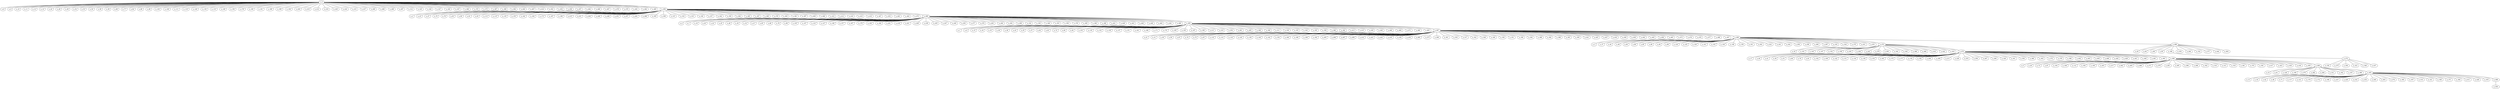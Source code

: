 graph grafoGeografico_500_30_DFS_I  {
n_0;
n_8;
n_9;
n_10;
n_11;
n_12;
n_14;
n_24;
n_28;
n_49;
n_52;
n_53;
n_54;
n_56;
n_58;
n_68;
n_77;
n_82;
n_88;
n_98;
n_100;
n_106;
n_111;
n_119;
n_126;
n_130;
n_133;
n_149;
n_156;
n_176;
n_180;
n_181;
n_188;
n_189;
n_194;
n_204;
n_210;
n_212;
n_216;
n_220;
n_224;
n_233;
n_237;
n_269;
n_288;
n_289;
n_297;
n_312;
n_325;
n_326;
n_327;
n_340;
n_347;
n_366;
n_370;
n_373;
n_387;
n_389;
n_394;
n_404;
n_407;
n_414;
n_452;
n_454;
n_456;
n_457;
n_462;
n_466;
n_467;
n_478;
n_479;
n_481;
n_482;
n_485;
n_494;
n_2;
n_23;
n_27;
n_70;
n_78;
n_83;
n_90;
n_91;
n_93;
n_113;
n_115;
n_135;
n_155;
n_162;
n_164;
n_173;
n_187;
n_196;
n_215;
n_231;
n_244;
n_246;
n_248;
n_251;
n_257;
n_261;
n_286;
n_305;
n_309;
n_315;
n_316;
n_333;
n_336;
n_337;
n_342;
n_350;
n_364;
n_365;
n_367;
n_369;
n_378;
n_383;
n_391;
n_397;
n_400;
n_406;
n_410;
n_412;
n_416;
n_419;
n_433;
n_447;
n_453;
n_463;
n_464;
n_470;
n_489;
n_4;
n_7;
n_16;
n_20;
n_22;
n_25;
n_26;
n_30;
n_32;
n_47;
n_65;
n_66;
n_76;
n_96;
n_105;
n_107;
n_123;
n_127;
n_146;
n_157;
n_167;
n_179;
n_183;
n_184;
n_201;
n_218;
n_221;
n_228;
n_239;
n_245;
n_247;
n_249;
n_250;
n_277;
n_278;
n_283;
n_284;
n_292;
n_299;
n_334;
n_339;
n_346;
n_353;
n_358;
n_376;
n_385;
n_390;
n_398;
n_401;
n_428;
n_443;
n_448;
n_449;
n_460;
n_461;
n_490;
n_495;
n_1;
n_6;
n_15;
n_34;
n_35;
n_36;
n_38;
n_43;
n_55;
n_57;
n_62;
n_63;
n_72;
n_84;
n_92;
n_103;
n_118;
n_132;
n_136;
n_137;
n_151;
n_161;
n_166;
n_171;
n_174;
n_185;
n_193;
n_197;
n_199;
n_213;
n_219;
n_254;
n_281;
n_285;
n_306;
n_308;
n_311;
n_330;
n_335;
n_343;
n_355;
n_359;
n_380;
n_392;
n_413;
n_415;
n_439;
n_440;
n_468;
n_469;
n_471;
n_480;
n_483;
n_487;
n_21;
n_31;
n_39;
n_59;
n_67;
n_74;
n_75;
n_97;
n_110;
n_114;
n_116;
n_120;
n_138;
n_140;
n_142;
n_154;
n_160;
n_168;
n_169;
n_192;
n_205;
n_206;
n_207;
n_209;
n_214;
n_223;
n_225;
n_235;
n_238;
n_255;
n_260;
n_273;
n_290;
n_301;
n_303;
n_317;
n_322;
n_328;
n_329;
n_338;
n_351;
n_356;
n_362;
n_368;
n_382;
n_388;
n_393;
n_395;
n_421;
n_425;
n_427;
n_432;
n_436;
n_438;
n_442;
n_445;
n_458;
n_465;
n_473;
n_474;
n_476;
n_477;
n_488;
n_497;
n_499;
n_3;
n_37;
n_44;
n_48;
n_60;
n_80;
n_85;
n_89;
n_94;
n_99;
n_124;
n_125;
n_129;
n_141;
n_143;
n_144;
n_148;
n_159;
n_191;
n_202;
n_222;
n_241;
n_242;
n_258;
n_259;
n_266;
n_287;
n_318;
n_324;
n_375;
n_431;
n_451;
n_472;
n_486;
n_45;
n_64;
n_86;
n_95;
n_186;
n_252;
n_264;
n_332;
n_377;
n_444;
n_493;
n_272;
n_150;
n_275;
n_304;
n_323;
n_348;
n_437;
n_19;
n_101;
n_145;
n_147;
n_152;
n_158;
n_230;
n_236;
n_243;
n_276;
n_293;
n_344;
n_345;
n_399;
n_408;
n_418;
n_422;
n_424;
n_475;
n_17;
n_40;
n_41;
n_50;
n_51;
n_69;
n_79;
n_81;
n_102;
n_109;
n_122;
n_131;
n_134;
n_139;
n_153;
n_163;
n_175;
n_177;
n_178;
n_182;
n_200;
n_208;
n_211;
n_226;
n_253;
n_256;
n_267;
n_280;
n_320;
n_341;
n_354;
n_360;
n_363;
n_372;
n_379;
n_396;
n_402;
n_403;
n_405;
n_409;
n_420;
n_429;
n_441;
n_446;
n_491;
n_492;
n_496;
n_5;
n_29;
n_73;
n_87;
n_104;
n_108;
n_112;
n_165;
n_195;
n_203;
n_217;
n_262;
n_265;
n_268;
n_271;
n_279;
n_291;
n_295;
n_296;
n_298;
n_302;
n_310;
n_313;
n_319;
n_361;
n_374;
n_381;
n_417;
n_423;
n_430;
n_434;
n_459;
n_484;
n_33;
n_61;
n_128;
n_190;
n_270;
n_282;
n_294;
n_331;
n_352;
n_357;
n_386;
n_455;
n_13;
n_18;
n_42;
n_46;
n_71;
n_117;
n_121;
n_170;
n_172;
n_198;
n_227;
n_229;
n_232;
n_234;
n_240;
n_263;
n_274;
n_300;
n_307;
n_314;
n_321;
n_349;
n_371;
n_384;
n_411;
n_426;
n_435;
n_498;
n_450;
n_0 -- n_8;
n_0 -- n_9;
n_0 -- n_10;
n_0 -- n_11;
n_0 -- n_12;
n_0 -- n_14;
n_0 -- n_24;
n_0 -- n_28;
n_0 -- n_49;
n_0 -- n_52;
n_0 -- n_53;
n_0 -- n_54;
n_0 -- n_56;
n_0 -- n_58;
n_0 -- n_68;
n_0 -- n_77;
n_0 -- n_82;
n_0 -- n_88;
n_0 -- n_98;
n_0 -- n_100;
n_0 -- n_106;
n_0 -- n_111;
n_0 -- n_119;
n_0 -- n_126;
n_0 -- n_130;
n_0 -- n_133;
n_0 -- n_149;
n_0 -- n_156;
n_0 -- n_176;
n_0 -- n_180;
n_0 -- n_181;
n_0 -- n_188;
n_0 -- n_189;
n_0 -- n_194;
n_0 -- n_204;
n_0 -- n_210;
n_0 -- n_212;
n_0 -- n_216;
n_0 -- n_220;
n_0 -- n_224;
n_0 -- n_233;
n_0 -- n_237;
n_0 -- n_269;
n_0 -- n_288;
n_0 -- n_289;
n_0 -- n_297;
n_0 -- n_312;
n_0 -- n_325;
n_0 -- n_326;
n_0 -- n_327;
n_0 -- n_340;
n_0 -- n_347;
n_0 -- n_366;
n_0 -- n_370;
n_0 -- n_373;
n_0 -- n_387;
n_0 -- n_389;
n_0 -- n_394;
n_0 -- n_404;
n_0 -- n_407;
n_0 -- n_414;
n_0 -- n_452;
n_0 -- n_454;
n_0 -- n_456;
n_0 -- n_457;
n_0 -- n_462;
n_0 -- n_466;
n_0 -- n_467;
n_0 -- n_478;
n_0 -- n_479;
n_0 -- n_481;
n_0 -- n_482;
n_0 -- n_485;
n_0 -- n_494;
n_494 -- n_2;
n_494 -- n_23;
n_494 -- n_27;
n_494 -- n_70;
n_494 -- n_78;
n_494 -- n_83;
n_494 -- n_90;
n_494 -- n_91;
n_494 -- n_93;
n_494 -- n_113;
n_494 -- n_115;
n_494 -- n_135;
n_494 -- n_155;
n_494 -- n_162;
n_494 -- n_164;
n_494 -- n_173;
n_494 -- n_187;
n_494 -- n_196;
n_494 -- n_215;
n_494 -- n_231;
n_494 -- n_244;
n_494 -- n_246;
n_494 -- n_248;
n_494 -- n_251;
n_494 -- n_257;
n_494 -- n_261;
n_494 -- n_286;
n_494 -- n_305;
n_494 -- n_309;
n_494 -- n_315;
n_494 -- n_316;
n_494 -- n_333;
n_494 -- n_336;
n_494 -- n_337;
n_494 -- n_342;
n_494 -- n_350;
n_494 -- n_364;
n_494 -- n_365;
n_494 -- n_367;
n_494 -- n_369;
n_494 -- n_378;
n_494 -- n_383;
n_494 -- n_391;
n_494 -- n_397;
n_494 -- n_400;
n_494 -- n_406;
n_494 -- n_410;
n_494 -- n_412;
n_494 -- n_416;
n_494 -- n_419;
n_494 -- n_433;
n_494 -- n_447;
n_494 -- n_453;
n_494 -- n_463;
n_494 -- n_464;
n_494 -- n_470;
n_494 -- n_489;
n_489 -- n_4;
n_489 -- n_7;
n_489 -- n_16;
n_489 -- n_20;
n_489 -- n_22;
n_489 -- n_25;
n_489 -- n_26;
n_489 -- n_30;
n_489 -- n_32;
n_489 -- n_47;
n_489 -- n_65;
n_489 -- n_66;
n_489 -- n_76;
n_489 -- n_96;
n_489 -- n_105;
n_489 -- n_107;
n_489 -- n_123;
n_489 -- n_127;
n_489 -- n_146;
n_489 -- n_157;
n_489 -- n_167;
n_489 -- n_179;
n_489 -- n_183;
n_489 -- n_184;
n_489 -- n_201;
n_489 -- n_218;
n_489 -- n_221;
n_489 -- n_228;
n_489 -- n_239;
n_489 -- n_245;
n_489 -- n_247;
n_489 -- n_249;
n_489 -- n_250;
n_489 -- n_277;
n_489 -- n_278;
n_489 -- n_283;
n_489 -- n_284;
n_489 -- n_292;
n_489 -- n_299;
n_489 -- n_334;
n_489 -- n_339;
n_489 -- n_346;
n_489 -- n_353;
n_489 -- n_358;
n_489 -- n_376;
n_489 -- n_385;
n_489 -- n_390;
n_489 -- n_398;
n_489 -- n_401;
n_489 -- n_428;
n_489 -- n_443;
n_489 -- n_448;
n_489 -- n_449;
n_489 -- n_460;
n_489 -- n_461;
n_489 -- n_490;
n_489 -- n_495;
n_495 -- n_1;
n_495 -- n_6;
n_495 -- n_15;
n_495 -- n_34;
n_495 -- n_35;
n_495 -- n_36;
n_495 -- n_38;
n_495 -- n_43;
n_495 -- n_55;
n_495 -- n_57;
n_495 -- n_62;
n_495 -- n_63;
n_495 -- n_72;
n_495 -- n_84;
n_495 -- n_92;
n_495 -- n_103;
n_495 -- n_118;
n_495 -- n_132;
n_495 -- n_136;
n_495 -- n_137;
n_495 -- n_151;
n_495 -- n_161;
n_495 -- n_166;
n_495 -- n_171;
n_495 -- n_174;
n_495 -- n_185;
n_495 -- n_193;
n_495 -- n_197;
n_495 -- n_199;
n_495 -- n_213;
n_495 -- n_219;
n_495 -- n_254;
n_495 -- n_281;
n_495 -- n_285;
n_495 -- n_306;
n_495 -- n_308;
n_495 -- n_311;
n_495 -- n_330;
n_495 -- n_335;
n_495 -- n_343;
n_495 -- n_355;
n_495 -- n_359;
n_495 -- n_380;
n_495 -- n_392;
n_495 -- n_413;
n_495 -- n_415;
n_495 -- n_439;
n_495 -- n_440;
n_495 -- n_468;
n_495 -- n_469;
n_495 -- n_471;
n_495 -- n_480;
n_495 -- n_483;
n_495 -- n_487;
n_487 -- n_21;
n_487 -- n_31;
n_487 -- n_39;
n_487 -- n_59;
n_487 -- n_67;
n_487 -- n_74;
n_487 -- n_75;
n_487 -- n_97;
n_487 -- n_110;
n_487 -- n_114;
n_487 -- n_116;
n_487 -- n_120;
n_487 -- n_138;
n_487 -- n_140;
n_487 -- n_142;
n_487 -- n_154;
n_487 -- n_160;
n_487 -- n_168;
n_487 -- n_169;
n_487 -- n_192;
n_487 -- n_205;
n_487 -- n_206;
n_487 -- n_207;
n_487 -- n_209;
n_487 -- n_214;
n_487 -- n_223;
n_487 -- n_225;
n_487 -- n_235;
n_487 -- n_238;
n_487 -- n_255;
n_487 -- n_260;
n_487 -- n_273;
n_487 -- n_290;
n_487 -- n_301;
n_487 -- n_303;
n_487 -- n_317;
n_487 -- n_322;
n_487 -- n_328;
n_487 -- n_329;
n_487 -- n_338;
n_487 -- n_351;
n_487 -- n_356;
n_487 -- n_362;
n_487 -- n_368;
n_487 -- n_382;
n_487 -- n_388;
n_487 -- n_393;
n_487 -- n_395;
n_487 -- n_421;
n_487 -- n_425;
n_487 -- n_427;
n_487 -- n_432;
n_487 -- n_436;
n_487 -- n_438;
n_487 -- n_442;
n_487 -- n_445;
n_487 -- n_458;
n_487 -- n_465;
n_487 -- n_473;
n_487 -- n_474;
n_487 -- n_476;
n_487 -- n_477;
n_487 -- n_488;
n_487 -- n_497;
n_487 -- n_499;
n_499 -- n_3;
n_499 -- n_37;
n_499 -- n_44;
n_499 -- n_48;
n_499 -- n_60;
n_499 -- n_80;
n_499 -- n_85;
n_499 -- n_89;
n_499 -- n_94;
n_499 -- n_99;
n_499 -- n_124;
n_499 -- n_125;
n_499 -- n_129;
n_499 -- n_141;
n_499 -- n_143;
n_499 -- n_144;
n_499 -- n_148;
n_499 -- n_159;
n_499 -- n_191;
n_499 -- n_202;
n_499 -- n_222;
n_499 -- n_241;
n_499 -- n_242;
n_499 -- n_258;
n_499 -- n_259;
n_499 -- n_266;
n_499 -- n_287;
n_499 -- n_318;
n_499 -- n_324;
n_499 -- n_375;
n_499 -- n_431;
n_499 -- n_451;
n_499 -- n_472;
n_499 -- n_486;
n_486 -- n_45;
n_486 -- n_64;
n_486 -- n_86;
n_486 -- n_95;
n_486 -- n_186;
n_486 -- n_252;
n_486 -- n_264;
n_486 -- n_332;
n_486 -- n_377;
n_486 -- n_444;
n_486 -- n_493;
n_186 -- n_272;
n_272 -- n_150;
n_272 -- n_275;
n_272 -- n_304;
n_272 -- n_323;
n_272 -- n_348;
n_272 -- n_437;
n_472 -- n_19;
n_472 -- n_101;
n_472 -- n_145;
n_472 -- n_147;
n_472 -- n_152;
n_472 -- n_158;
n_472 -- n_230;
n_472 -- n_236;
n_472 -- n_243;
n_472 -- n_276;
n_472 -- n_293;
n_472 -- n_344;
n_472 -- n_345;
n_472 -- n_399;
n_472 -- n_408;
n_472 -- n_418;
n_472 -- n_422;
n_472 -- n_424;
n_472 -- n_475;
n_475 -- n_17;
n_475 -- n_40;
n_475 -- n_41;
n_475 -- n_50;
n_475 -- n_51;
n_475 -- n_69;
n_475 -- n_79;
n_475 -- n_81;
n_475 -- n_102;
n_475 -- n_109;
n_475 -- n_122;
n_475 -- n_131;
n_475 -- n_134;
n_475 -- n_139;
n_475 -- n_153;
n_475 -- n_163;
n_475 -- n_175;
n_475 -- n_177;
n_475 -- n_178;
n_475 -- n_182;
n_475 -- n_200;
n_475 -- n_208;
n_475 -- n_211;
n_475 -- n_226;
n_475 -- n_253;
n_475 -- n_256;
n_475 -- n_267;
n_475 -- n_280;
n_475 -- n_320;
n_475 -- n_341;
n_475 -- n_354;
n_475 -- n_360;
n_475 -- n_363;
n_475 -- n_372;
n_475 -- n_379;
n_475 -- n_396;
n_475 -- n_402;
n_475 -- n_403;
n_475 -- n_405;
n_475 -- n_409;
n_475 -- n_420;
n_475 -- n_429;
n_475 -- n_441;
n_475 -- n_446;
n_475 -- n_491;
n_475 -- n_492;
n_475 -- n_496;
n_496 -- n_5;
n_496 -- n_29;
n_496 -- n_73;
n_496 -- n_87;
n_496 -- n_104;
n_496 -- n_108;
n_496 -- n_112;
n_496 -- n_165;
n_496 -- n_195;
n_496 -- n_203;
n_496 -- n_217;
n_496 -- n_262;
n_496 -- n_265;
n_496 -- n_268;
n_496 -- n_271;
n_496 -- n_279;
n_496 -- n_291;
n_496 -- n_295;
n_496 -- n_296;
n_496 -- n_298;
n_496 -- n_302;
n_496 -- n_310;
n_496 -- n_313;
n_496 -- n_319;
n_496 -- n_361;
n_496 -- n_374;
n_496 -- n_381;
n_496 -- n_417;
n_496 -- n_423;
n_496 -- n_430;
n_496 -- n_434;
n_496 -- n_459;
n_496 -- n_484;
n_484 -- n_33;
n_484 -- n_61;
n_484 -- n_128;
n_484 -- n_190;
n_484 -- n_270;
n_484 -- n_282;
n_484 -- n_294;
n_484 -- n_331;
n_484 -- n_352;
n_484 -- n_357;
n_484 -- n_386;
n_484 -- n_455;
n_455 -- n_13;
n_455 -- n_18;
n_455 -- n_42;
n_455 -- n_46;
n_455 -- n_71;
n_455 -- n_117;
n_455 -- n_121;
n_455 -- n_170;
n_455 -- n_172;
n_455 -- n_198;
n_455 -- n_227;
n_455 -- n_229;
n_455 -- n_232;
n_455 -- n_234;
n_455 -- n_240;
n_455 -- n_263;
n_455 -- n_274;
n_455 -- n_300;
n_455 -- n_307;
n_455 -- n_314;
n_455 -- n_321;
n_455 -- n_349;
n_455 -- n_371;
n_455 -- n_384;
n_455 -- n_411;
n_455 -- n_426;
n_455 -- n_435;
n_455 -- n_498;
n_498 -- n_450;
}